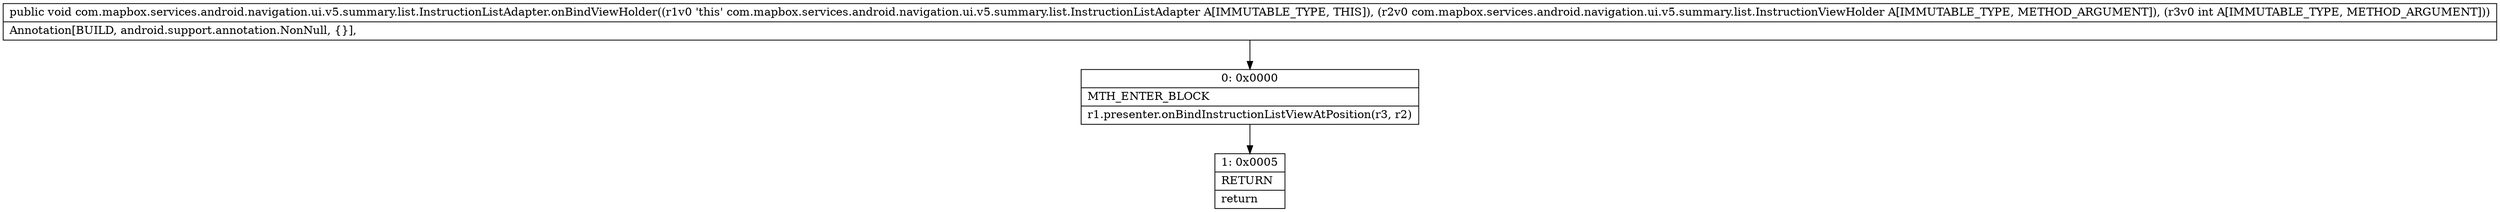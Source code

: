digraph "CFG forcom.mapbox.services.android.navigation.ui.v5.summary.list.InstructionListAdapter.onBindViewHolder(Lcom\/mapbox\/services\/android\/navigation\/ui\/v5\/summary\/list\/InstructionViewHolder;I)V" {
Node_0 [shape=record,label="{0\:\ 0x0000|MTH_ENTER_BLOCK\l|r1.presenter.onBindInstructionListViewAtPosition(r3, r2)\l}"];
Node_1 [shape=record,label="{1\:\ 0x0005|RETURN\l|return\l}"];
MethodNode[shape=record,label="{public void com.mapbox.services.android.navigation.ui.v5.summary.list.InstructionListAdapter.onBindViewHolder((r1v0 'this' com.mapbox.services.android.navigation.ui.v5.summary.list.InstructionListAdapter A[IMMUTABLE_TYPE, THIS]), (r2v0 com.mapbox.services.android.navigation.ui.v5.summary.list.InstructionViewHolder A[IMMUTABLE_TYPE, METHOD_ARGUMENT]), (r3v0 int A[IMMUTABLE_TYPE, METHOD_ARGUMENT]))  | Annotation[BUILD, android.support.annotation.NonNull, \{\}], \l}"];
MethodNode -> Node_0;
Node_0 -> Node_1;
}

